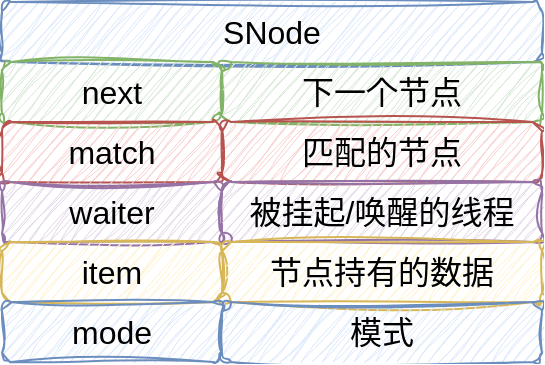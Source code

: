 <mxfile version="28.0.6">
  <diagram name="第 1 页" id="se8uCJSOQ2CO3CuUCCRv">
    <mxGraphModel dx="1011" dy="690" grid="1" gridSize="10" guides="1" tooltips="1" connect="1" arrows="1" fold="1" page="1" pageScale="1" pageWidth="827" pageHeight="1169" math="0" shadow="0">
      <root>
        <mxCell id="0" />
        <mxCell id="1" parent="0" />
        <mxCell id="_IDFsmIoDWqXrK5z5pep-1" value="SNode" style="rounded=1;whiteSpace=wrap;html=1;fontSize=16;sketch=1;curveFitting=1;jiggle=2;fillColor=#dae8fc;strokeColor=#6c8ebf;" vertex="1" parent="1">
          <mxGeometry x="140" y="140" width="270" height="30" as="geometry" />
        </mxCell>
        <mxCell id="_IDFsmIoDWqXrK5z5pep-2" value="next" style="rounded=1;whiteSpace=wrap;html=1;fontSize=16;sketch=1;curveFitting=1;jiggle=2;fillColor=#d5e8d4;strokeColor=#82b366;" vertex="1" parent="1">
          <mxGeometry x="140" y="170" width="110" height="30" as="geometry" />
        </mxCell>
        <mxCell id="_IDFsmIoDWqXrK5z5pep-3" value="下一个节点" style="rounded=1;whiteSpace=wrap;html=1;fontSize=16;sketch=1;curveFitting=1;jiggle=2;fillColor=#d5e8d4;strokeColor=#82b366;" vertex="1" parent="1">
          <mxGeometry x="250" y="170" width="160" height="30" as="geometry" />
        </mxCell>
        <mxCell id="_IDFsmIoDWqXrK5z5pep-4" value="match" style="rounded=1;whiteSpace=wrap;html=1;fontSize=16;sketch=1;curveFitting=1;jiggle=2;fillColor=#f8cecc;strokeColor=#b85450;" vertex="1" parent="1">
          <mxGeometry x="140" y="200" width="110" height="30" as="geometry" />
        </mxCell>
        <mxCell id="_IDFsmIoDWqXrK5z5pep-5" value="匹配的节点" style="rounded=1;whiteSpace=wrap;html=1;fontSize=16;sketch=1;curveFitting=1;jiggle=2;fillColor=#f8cecc;strokeColor=#b85450;" vertex="1" parent="1">
          <mxGeometry x="250" y="200" width="160" height="30" as="geometry" />
        </mxCell>
        <mxCell id="_IDFsmIoDWqXrK5z5pep-6" value="waiter" style="rounded=1;whiteSpace=wrap;html=1;fontSize=16;sketch=1;curveFitting=1;jiggle=2;fillColor=#e1d5e7;strokeColor=#9673a6;" vertex="1" parent="1">
          <mxGeometry x="140" y="230" width="110" height="30" as="geometry" />
        </mxCell>
        <mxCell id="_IDFsmIoDWqXrK5z5pep-7" value="被挂起/唤醒的线程" style="rounded=1;whiteSpace=wrap;html=1;fontSize=16;sketch=1;curveFitting=1;jiggle=2;fillColor=#e1d5e7;strokeColor=#9673a6;" vertex="1" parent="1">
          <mxGeometry x="250" y="230" width="160" height="30" as="geometry" />
        </mxCell>
        <mxCell id="_IDFsmIoDWqXrK5z5pep-8" value="item" style="rounded=1;whiteSpace=wrap;html=1;fontSize=16;sketch=1;curveFitting=1;jiggle=2;fillColor=#fff2cc;strokeColor=#d6b656;" vertex="1" parent="1">
          <mxGeometry x="140" y="260" width="110" height="30" as="geometry" />
        </mxCell>
        <mxCell id="_IDFsmIoDWqXrK5z5pep-9" value="节点持有的数据" style="rounded=1;whiteSpace=wrap;html=1;fontSize=16;sketch=1;curveFitting=1;jiggle=2;fillColor=#fff2cc;strokeColor=#d6b656;" vertex="1" parent="1">
          <mxGeometry x="250" y="260" width="160" height="30" as="geometry" />
        </mxCell>
        <mxCell id="_IDFsmIoDWqXrK5z5pep-10" value="mode" style="rounded=1;whiteSpace=wrap;html=1;fontSize=16;sketch=1;curveFitting=1;jiggle=2;fillColor=#dae8fc;strokeColor=#6c8ebf;" vertex="1" parent="1">
          <mxGeometry x="140" y="290" width="110" height="30" as="geometry" />
        </mxCell>
        <mxCell id="_IDFsmIoDWqXrK5z5pep-11" value="模式" style="rounded=1;whiteSpace=wrap;html=1;fontSize=16;sketch=1;curveFitting=1;jiggle=2;fillColor=#dae8fc;strokeColor=#6c8ebf;" vertex="1" parent="1">
          <mxGeometry x="250" y="290" width="160" height="30" as="geometry" />
        </mxCell>
      </root>
    </mxGraphModel>
  </diagram>
</mxfile>
